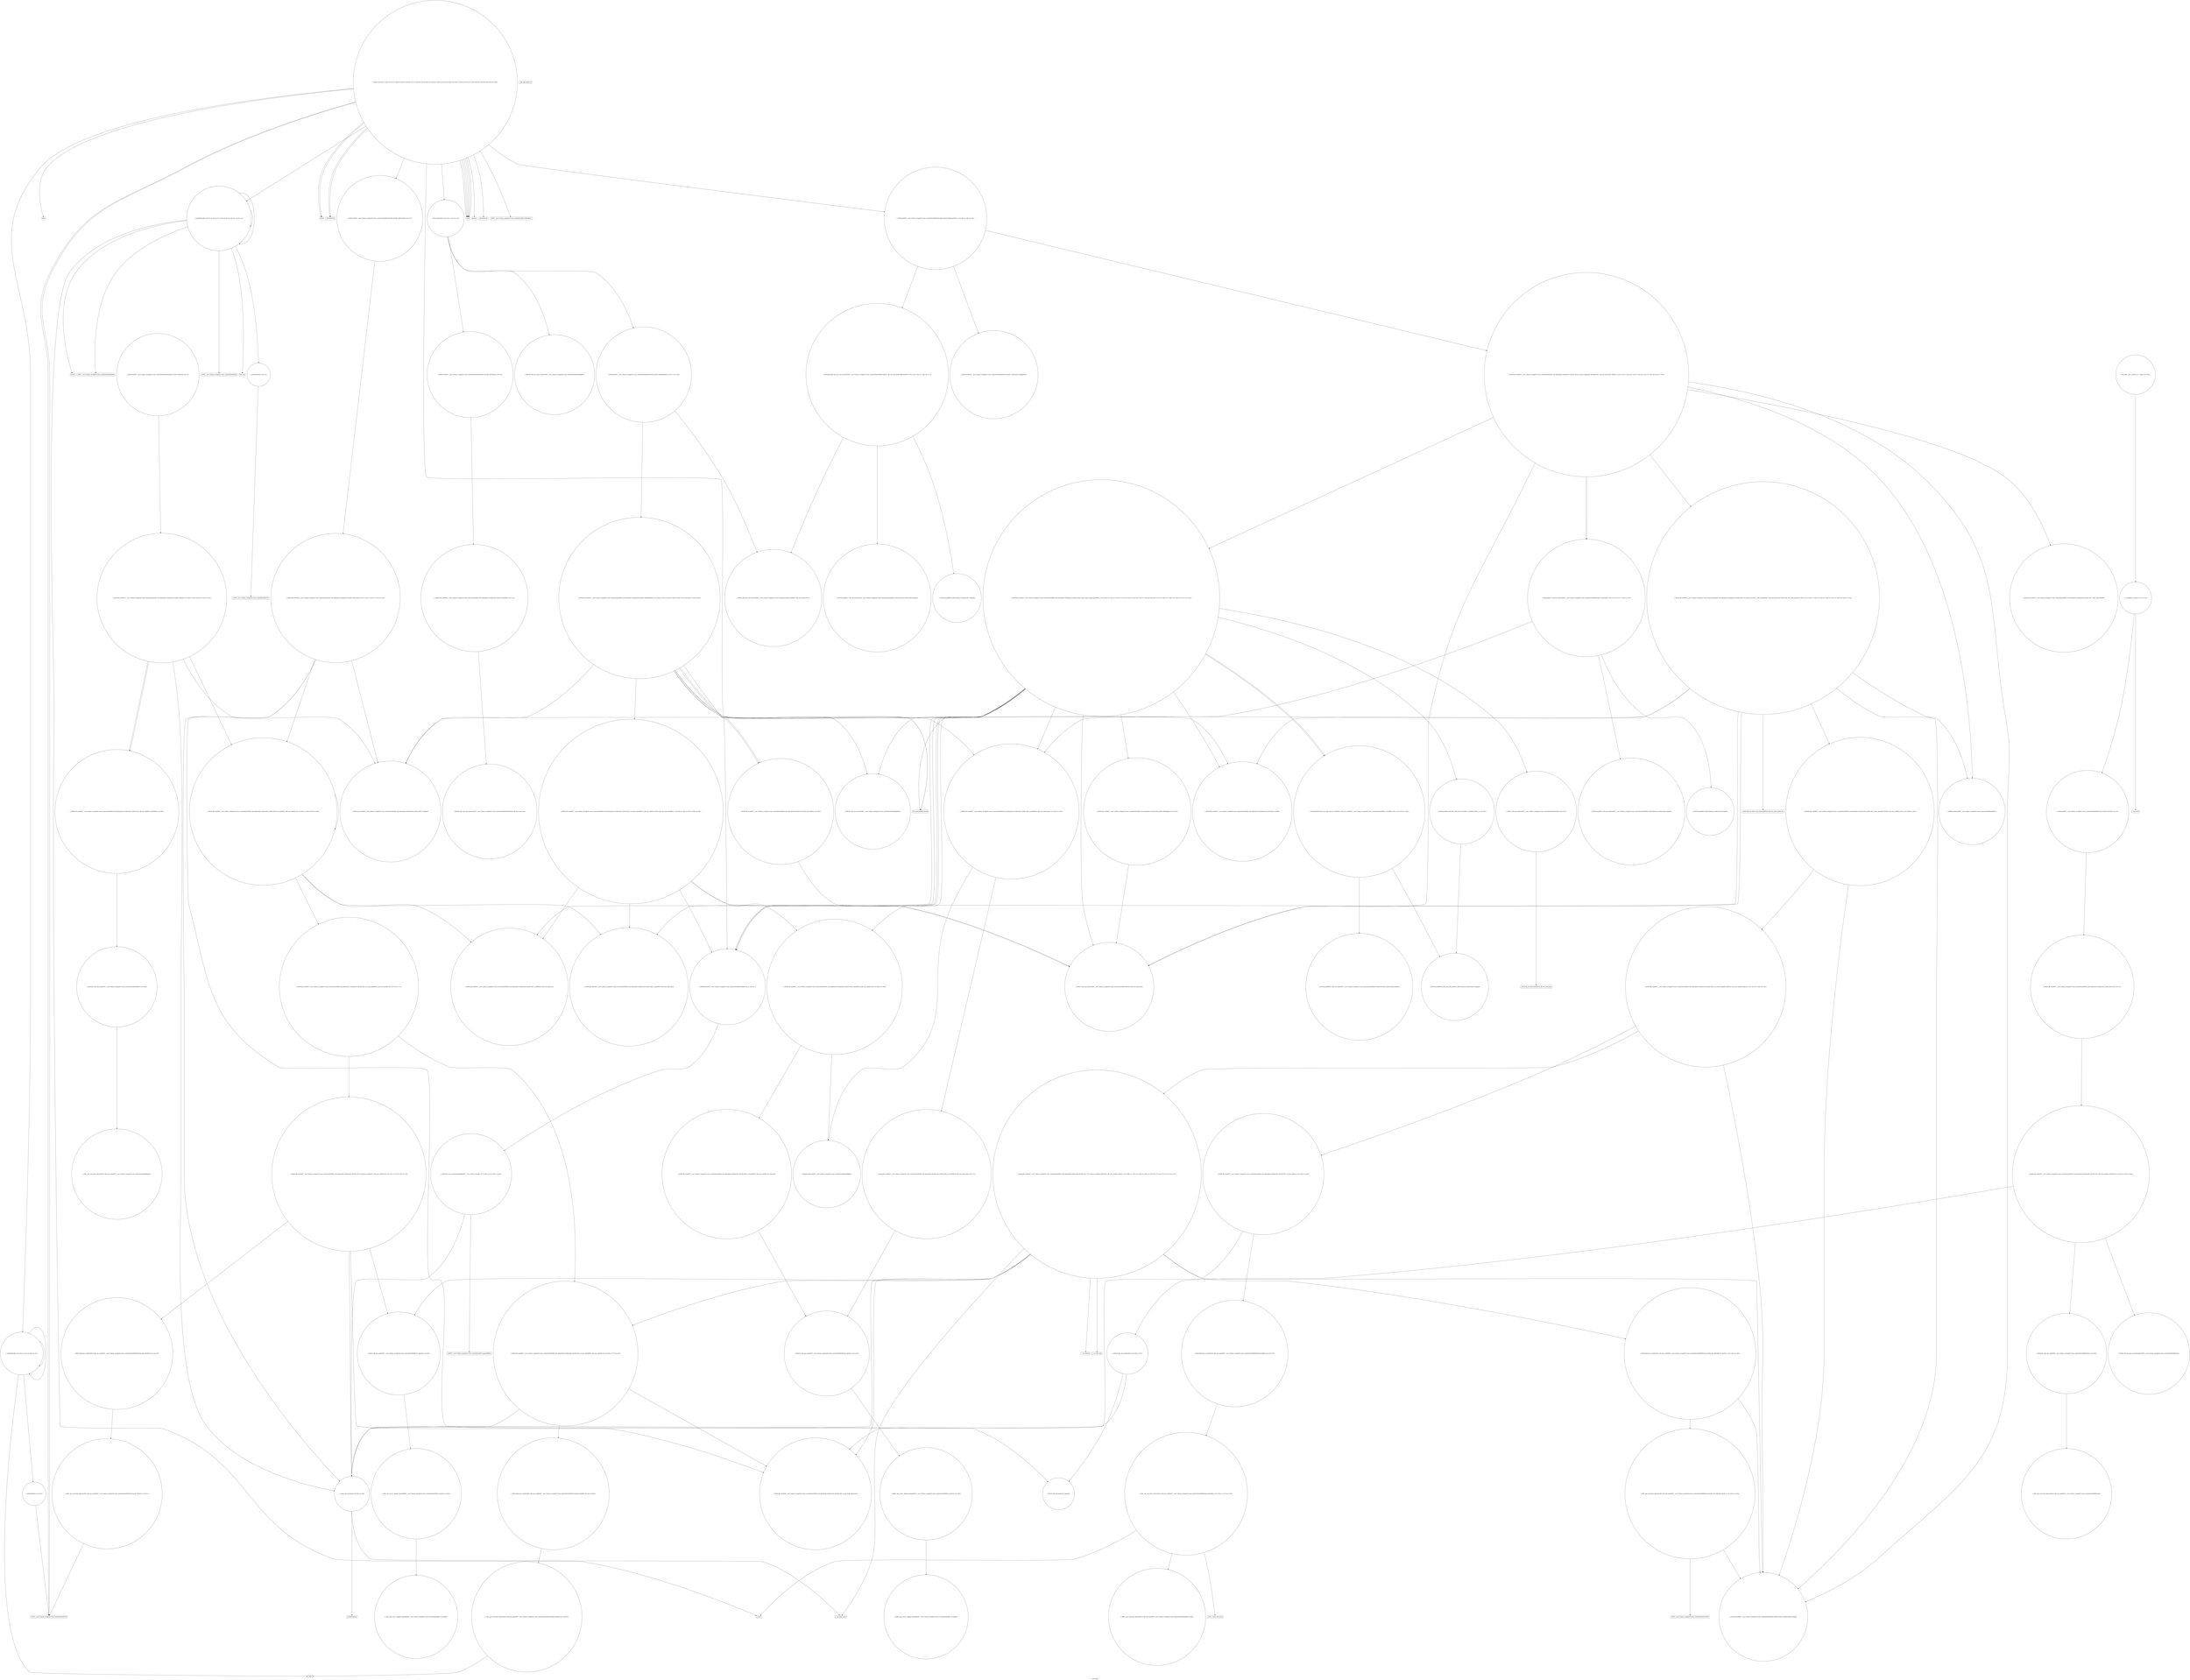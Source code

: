 digraph "Call Graph" {
	label="Call Graph";

	Node0x5586f83d3ce0 [shape=record,shape=circle,label="{__cxx_global_var_init|{<s0>1|<s1>2}}"];
	Node0x5586f83d3ce0:s0 -> Node0x5586f83d3d60[color=black];
	Node0x5586f83d3ce0:s1 -> Node0x5586f85d60e0[color=black];
	Node0x5586f85d9c80 [shape=record,shape=circle,label="{_ZNSt4pairISt17_Rb_tree_iteratorINSt7__cxx1112basic_stringIcSt11char_traitsIcESaIcEEEEbEC2IS7_bLb1EEEOT_OT0_|{<s0>151|<s1>152|<s2>153}}"];
	Node0x5586f85d9c80:s0 -> Node0x5586f85d7f60[color=black];
	Node0x5586f85d9c80:s1 -> Node0x5586f85d6a60[color=black];
	Node0x5586f85d9c80:s2 -> Node0x5586f85d7fe0[color=black];
	Node0x5586f85d62e0 [shape=record,shape=Mrecord,label="{sscanf}"];
	Node0x5586f85d77e0 [shape=record,shape=Mrecord,label="{_ZSt18_Rb_tree_decrementPSt18_Rb_tree_node_base}"];
	Node0x5586f85d6660 [shape=record,shape=circle,label="{_ZNKSt3setINSt7__cxx1112basic_stringIcSt11char_traitsIcESaIcEEESt4lessIS5_ESaIS5_EE3endEv|{<s0>19}}"];
	Node0x5586f85d6660:s0 -> Node0x5586f85d9700[color=black];
	Node0x5586f85d7b60 [shape=record,shape=circle,label="{_ZN9__gnu_cxx13new_allocatorISt13_Rb_tree_nodeINSt7__cxx1112basic_stringIcSt11char_traitsIcESaIcEEEEE8allocateEmPKv|{<s0>176|<s1>177|<s2>178}}"];
	Node0x5586f85d7b60:s0 -> Node0x5586f85d7be0[color=black];
	Node0x5586f85d7b60:s1 -> Node0x5586f85d7c60[color=black];
	Node0x5586f85d7b60:s2 -> Node0x5586f85d61e0[color=black];
	Node0x5586f85d69e0 [shape=record,shape=Mrecord,label="{fgets}"];
	Node0x5586f85d7ee0 [shape=record,shape=Mrecord,label="{_ZNSt7__cxx1112basic_stringIcSt11char_traitsIcESaIcEEC1EOS4_}"];
	Node0x5586f85d6d60 [shape=record,shape=Mrecord,label="{__gxx_personality_v0}"];
	Node0x5586f85d70e0 [shape=record,shape=circle,label="{_ZNSt15_Rb_tree_headerC2Ev|{<s0>56|<s1>57}}"];
	Node0x5586f85d70e0:s0 -> Node0x5586f85d71e0[color=black];
	Node0x5586f85d70e0:s1 -> Node0x5586f85d7260[color=black];
	Node0x5586f85d7460 [shape=record,shape=circle,label="{_ZNSt8_Rb_treeINSt7__cxx1112basic_stringIcSt11char_traitsIcESaIcEEES5_St9_IdentityIS5_ESt4lessIS5_ESaIS5_EE8_M_eraseEPSt13_Rb_tree_nodeIS5_E|{<s0>65|<s1>66|<s2>67|<s3>68}}"];
	Node0x5586f85d7460:s0 -> Node0x5586f85d75e0[color=black];
	Node0x5586f85d7460:s1 -> Node0x5586f85d7460[color=black];
	Node0x5586f85d7460:s2 -> Node0x5586f85d7660[color=black];
	Node0x5586f85d7460:s3 -> Node0x5586f85d76e0[color=black];
	Node0x5586f85d8800 [shape=record,shape=circle,label="{_ZNSt8_Rb_treeINSt7__cxx1112basic_stringIcSt11char_traitsIcESaIcEEES5_St9_IdentityIS5_ESt4lessIS5_ESaIS5_EE11_M_put_nodeEPSt13_Rb_tree_nodeIS5_E|{<s0>76|<s1>77|<s2>78}}"];
	Node0x5586f85d8800:s0 -> Node0x5586f85d8900[color=black];
	Node0x5586f85d8800:s1 -> Node0x5586f85d8b80[color=black];
	Node0x5586f85d8800:s2 -> Node0x5586f85d7260[color=black];
	Node0x5586f85d8b80 [shape=record,shape=circle,label="{_ZNSt16allocator_traitsISaISt13_Rb_tree_nodeINSt7__cxx1112basic_stringIcSt11char_traitsIcESaIcEEEEEE10deallocateERS8_PS7_m|{<s0>83}}"];
	Node0x5586f85d8b80:s0 -> Node0x5586f85d8c00[color=black];
	Node0x5586f85d8f00 [shape=record,shape=circle,label="{_ZNSt8_Rb_treeINSt7__cxx1112basic_stringIcSt11char_traitsIcESaIcEEES5_St9_IdentityIS5_ESt4lessIS5_ESaIS5_EE14_M_lower_boundEPSt13_Rb_tree_nodeIS5_EPSt18_Rb_tree_node_baseRKS5_|{<s0>95|<s1>96|<s2>97|<s3>98|<s4>99}}"];
	Node0x5586f85d8f00:s0 -> Node0x5586f85d9200[color=black];
	Node0x5586f85d8f00:s1 -> Node0x5586f85d9100[color=black];
	Node0x5586f85d8f00:s2 -> Node0x5586f85d7660[color=black];
	Node0x5586f85d8f00:s3 -> Node0x5586f85d75e0[color=black];
	Node0x5586f85d8f00:s4 -> Node0x5586f85d9280[color=black];
	Node0x5586f85d9280 [shape=record,shape=circle,label="{_ZNSt17_Rb_tree_iteratorINSt7__cxx1112basic_stringIcSt11char_traitsIcESaIcEEEEC2EPSt18_Rb_tree_node_base}"];
	Node0x5586f85d9600 [shape=record,shape=Mrecord,label="{_ZNKSt7__cxx1112basic_stringIcSt11char_traitsIcESaIcEE7compareERKS4_}"];
	Node0x5586f85d9980 [shape=record,shape=circle,label="{_ZNSt4pairISt23_Rb_tree_const_iteratorINSt7__cxx1112basic_stringIcSt11char_traitsIcESaIcEEEEbEC2IRSt17_Rb_tree_iteratorIS6_ERbLb1EEEOT_OT0_|{<s0>125|<s1>126|<s2>127}}"];
	Node0x5586f85d9980:s0 -> Node0x5586f85d8060[color=black];
	Node0x5586f85d9980:s1 -> Node0x5586f85d8e80[color=black];
	Node0x5586f85d9980:s2 -> Node0x5586f85d80e0[color=black];
	Node0x5586f83d3d60 [shape=record,shape=circle,label="{_ZNSt3setINSt7__cxx1112basic_stringIcSt11char_traitsIcESaIcEEESt4lessIS5_ESaIS5_EEC2Ev|{<s0>3}}"];
	Node0x5586f83d3d60:s0 -> Node0x5586f85d6ee0[color=black];
	Node0x5586f85d9d00 [shape=record,shape=circle,label="{_ZNSt8_Rb_treeINSt7__cxx1112basic_stringIcSt11char_traitsIcESaIcEEES5_St9_IdentityIS5_ESt4lessIS5_ESaIS5_EE5beginEv|{<s0>154}}"];
	Node0x5586f85d9d00:s0 -> Node0x5586f85d9280[color=black];
	Node0x5586f85d6360 [shape=record,shape=Mrecord,label="{_ZNSt7__cxx1112basic_stringIcSt11char_traitsIcESaIcEEaSEPKc}"];
	Node0x5586f85d7860 [shape=record,shape=circle,label="{_ZNKSt8_Rb_treeINSt7__cxx1112basic_stringIcSt11char_traitsIcESaIcEEES5_St9_IdentityIS5_ESt4lessIS5_ESaIS5_EE11_Alloc_nodeclIS5_EEPSt13_Rb_tree_nodeIS5_EOT_|{<s0>159|<s1>160}}"];
	Node0x5586f85d7860:s0 -> Node0x5586f85d9c00[color=black];
	Node0x5586f85d7860:s1 -> Node0x5586f85d7960[color=black];
	Node0x5586f85d66e0 [shape=record,shape=circle,label="{_Z4dispP4node|{<s0>20|<s1>21|<s2>22|<s3>23}}"];
	Node0x5586f85d66e0:s0 -> Node0x5586f85d66e0[color=black];
	Node0x5586f85d66e0:s1 -> Node0x5586f85d66e0[color=black];
	Node0x5586f85d66e0:s2 -> Node0x5586f85d6760[color=black];
	Node0x5586f85d66e0:s3 -> Node0x5586f85d67e0[color=black];
	Node0x5586f85d7be0 [shape=record,shape=circle,label="{_ZNK9__gnu_cxx13new_allocatorISt13_Rb_tree_nodeINSt7__cxx1112basic_stringIcSt11char_traitsIcESaIcEEEEE8max_sizeEv}"];
	Node0x5586f85d6a60 [shape=record,shape=Mrecord,label="{llvm.memcpy.p0i8.p0i8.i64}"];
	Node0x5586f85d7f60 [shape=record,shape=circle,label="{_ZSt7forwardISt17_Rb_tree_iteratorINSt7__cxx1112basic_stringIcSt11char_traitsIcESaIcEEEEEOT_RNSt16remove_referenceIS8_E4typeE}"];
	Node0x5586f85d6de0 [shape=record,shape=Mrecord,label="{_ZNSt7__cxx1112basic_stringIcSt11char_traitsIcESaIcEED1Ev}"];
	Node0x5586f85d7160 [shape=record,shape=circle,label="{_ZN9__gnu_cxx13new_allocatorISt13_Rb_tree_nodeINSt7__cxx1112basic_stringIcSt11char_traitsIcESaIcEEEEEC2Ev}"];
	Node0x5586f85d74e0 [shape=record,shape=circle,label="{_ZNSt8_Rb_treeINSt7__cxx1112basic_stringIcSt11char_traitsIcESaIcEEES5_St9_IdentityIS5_ESt4lessIS5_ESaIS5_EE8_M_beginEv}"];
	Node0x5586f85d8880 [shape=record,shape=circle,label="{_ZNSt16allocator_traitsISaISt13_Rb_tree_nodeINSt7__cxx1112basic_stringIcSt11char_traitsIcESaIcEEEEEE7destroyIS6_EEvRS8_PT_|{<s0>79}}"];
	Node0x5586f85d8880:s0 -> Node0x5586f85d8a00[color=black];
	Node0x5586f85d8c00 [shape=record,shape=circle,label="{_ZN9__gnu_cxx13new_allocatorISt13_Rb_tree_nodeINSt7__cxx1112basic_stringIcSt11char_traitsIcESaIcEEEEE10deallocateEPS8_m|{<s0>84}}"];
	Node0x5586f85d8c00:s0 -> Node0x5586f85d67e0[color=black];
	Node0x5586f85d8f80 [shape=record,shape=circle,label="{_ZNSt8_Rb_treeINSt7__cxx1112basic_stringIcSt11char_traitsIcESaIcEEES5_St9_IdentityIS5_ESt4lessIS5_ESaIS5_EE6_M_endEv}"];
	Node0x5586f85d9300 [shape=record,shape=circle,label="{_ZNKSt9_IdentityINSt7__cxx1112basic_stringIcSt11char_traitsIcESaIcEEEEclERKS5_}"];
	Node0x5586f85d9680 [shape=record,shape=circle,label="{_ZNSt8_Rb_treeINSt7__cxx1112basic_stringIcSt11char_traitsIcESaIcEEES5_St9_IdentityIS5_ESt4lessIS5_ESaIS5_EE8_S_valueEPKSt18_Rb_tree_node_base|{<s0>111}}"];
	Node0x5586f85d9680:s0 -> Node0x5586f85d9400[color=black];
	Node0x5586f85d9a00 [shape=record,shape=circle,label="{_ZNSt8_Rb_treeINSt7__cxx1112basic_stringIcSt11char_traitsIcESaIcEEES5_St9_IdentityIS5_ESt4lessIS5_ESaIS5_EE24_M_get_insert_unique_posERKS5_|{<s0>128|<s1>129|<s2>130|<s3>131|<s4>132|<s5>133|<s6>134|<s7>135|<s8>136|<s9>137|<s10>138|<s11>139|<s12>140|<s13>141|<s14>142}}"];
	Node0x5586f85d9a00:s0 -> Node0x5586f85d74e0[color=black];
	Node0x5586f85d9a00:s1 -> Node0x5586f85d8f80[color=black];
	Node0x5586f85d9a00:s2 -> Node0x5586f85d9200[color=black];
	Node0x5586f85d9a00:s3 -> Node0x5586f85d9100[color=black];
	Node0x5586f85d9a00:s4 -> Node0x5586f85d7660[color=black];
	Node0x5586f85d9a00:s5 -> Node0x5586f85d75e0[color=black];
	Node0x5586f85d9a00:s6 -> Node0x5586f85d9280[color=black];
	Node0x5586f85d9a00:s7 -> Node0x5586f85d9d00[color=black];
	Node0x5586f85d9a00:s8 -> Node0x5586f85d9000[color=black];
	Node0x5586f85d9a00:s9 -> Node0x5586f85d9d80[color=black];
	Node0x5586f85d9a00:s10 -> Node0x5586f85d9e00[color=black];
	Node0x5586f85d9a00:s11 -> Node0x5586f85d9180[color=black];
	Node0x5586f85d9a00:s12 -> Node0x5586f85d9100[color=black];
	Node0x5586f85d9a00:s13 -> Node0x5586f85d9d80[color=black];
	Node0x5586f85d9a00:s14 -> Node0x5586f85d9e80[color=black];
	Node0x5586f85d6060 [shape=record,shape=circle,label="{_ZNSt3setINSt7__cxx1112basic_stringIcSt11char_traitsIcESaIcEEESt4lessIS5_ESaIS5_EED2Ev|{<s0>4}}"];
	Node0x5586f85d6060:s0 -> Node0x5586f85d73e0[color=black];
	Node0x5586f85d9d80 [shape=record,shape=circle,label="{_ZNSt4pairIPSt18_Rb_tree_node_baseS1_EC2IRPSt13_Rb_tree_nodeINSt7__cxx1112basic_stringIcSt11char_traitsIcESaIcEEEERS1_Lb1EEEOT_OT0_|{<s0>155|<s1>156}}"];
	Node0x5586f85d9d80:s0 -> Node0x5586f85d9f00[color=black];
	Node0x5586f85d9d80:s1 -> Node0x5586f85d7760[color=black];
	Node0x5586f85d63e0 [shape=record,shape=Mrecord,label="{_ZNSt7__cxx1112basic_stringIcSt11char_traitsIcESaIcEEpLEc}"];
	Node0x5586f85d78e0 [shape=record,shape=Mrecord,label="{_ZSt29_Rb_tree_insert_and_rebalancebPSt18_Rb_tree_node_baseS0_RS_}"];
	Node0x5586f85d6760 [shape=record,shape=circle,label="{_ZN4nodeD2Ev|{<s0>24}}"];
	Node0x5586f85d6760:s0 -> Node0x5586f85d6de0[color=black];
	Node0x5586f85d7c60 [shape=record,shape=Mrecord,label="{_ZSt17__throw_bad_allocv}"];
	Node0x5586f85d6ae0 [shape=record,shape=Mrecord,label="{printf}"];
	Node0x5586f85d7fe0 [shape=record,shape=circle,label="{_ZSt7forwardIbEOT_RNSt16remove_referenceIS0_E4typeE}"];
	Node0x5586f85d6e60 [shape=record,shape=Mrecord,label="{_ZNSaIcED1Ev}"];
	Node0x5586f85d71e0 [shape=record,shape=circle,label="{_ZNSt15_Rb_tree_header8_M_resetEv}"];
	Node0x5586f85d7560 [shape=record,shape=circle,label="{_ZNSt8_Rb_treeINSt7__cxx1112basic_stringIcSt11char_traitsIcESaIcEEES5_St9_IdentityIS5_ESt4lessIS5_ESaIS5_EE13_Rb_tree_implIS9_Lb1EED2Ev|{<s0>69}}"];
	Node0x5586f85d7560:s0 -> Node0x5586f85d8c80[color=black];
	Node0x5586f85d8900 [shape=record,shape=circle,label="{_ZNSt8_Rb_treeINSt7__cxx1112basic_stringIcSt11char_traitsIcESaIcEEES5_St9_IdentityIS5_ESt4lessIS5_ESaIS5_EE21_M_get_Node_allocatorEv}"];
	Node0x5586f85d8c80 [shape=record,shape=circle,label="{_ZNSaISt13_Rb_tree_nodeINSt7__cxx1112basic_stringIcSt11char_traitsIcESaIcEEEEED2Ev|{<s0>85}}"];
	Node0x5586f85d8c80:s0 -> Node0x5586f85d8d00[color=black];
	Node0x5586f85d9000 [shape=record,shape=circle,label="{_ZNKSt17_Rb_tree_iteratorINSt7__cxx1112basic_stringIcSt11char_traitsIcESaIcEEEEeqERKS6_}"];
	Node0x5586f85d9380 [shape=record,shape=circle,label="{_ZNSt8_Rb_treeINSt7__cxx1112basic_stringIcSt11char_traitsIcESaIcEEES5_St9_IdentityIS5_ESt4lessIS5_ESaIS5_EE8_S_valueEPKSt13_Rb_tree_nodeIS5_E|{<s0>106}}"];
	Node0x5586f85d9380:s0 -> Node0x5586f85d9400[color=black];
	Node0x5586f85d9700 [shape=record,shape=circle,label="{_ZNKSt8_Rb_treeINSt7__cxx1112basic_stringIcSt11char_traitsIcESaIcEEES5_St9_IdentityIS5_ESt4lessIS5_ESaIS5_EE3endEv|{<s0>112}}"];
	Node0x5586f85d9700:s0 -> Node0x5586f85d9780[color=black];
	Node0x5586f85d9a80 [shape=record,shape=circle,label="{_ZNKSt9_IdentityINSt7__cxx1112basic_stringIcSt11char_traitsIcESaIcEEEEclERS5_}"];
	Node0x5586f85d60e0 [shape=record,shape=Mrecord,label="{__cxa_atexit}"];
	Node0x5586f85d9e00 [shape=record,shape=circle,label="{_ZNSt17_Rb_tree_iteratorINSt7__cxx1112basic_stringIcSt11char_traitsIcESaIcEEEEmmEv|{<s0>157}}"];
	Node0x5586f85d9e00:s0 -> Node0x5586f85d77e0[color=black];
	Node0x5586f85d6460 [shape=record,shape=Mrecord,label="{llvm.trap}"];
	Node0x5586f85d7960 [shape=record,shape=circle,label="{_ZNSt8_Rb_treeINSt7__cxx1112basic_stringIcSt11char_traitsIcESaIcEEES5_St9_IdentityIS5_ESt4lessIS5_ESaIS5_EE14_M_create_nodeIJS5_EEEPSt13_Rb_tree_nodeIS5_EDpOT_|{<s0>161|<s1>162|<s2>163}}"];
	Node0x5586f85d7960:s0 -> Node0x5586f85d79e0[color=black];
	Node0x5586f85d7960:s1 -> Node0x5586f85d9c00[color=black];
	Node0x5586f85d7960:s2 -> Node0x5586f85d7a60[color=black];
	Node0x5586f85d67e0 [shape=record,shape=Mrecord,label="{_ZdlPv}"];
	Node0x5586f85d7ce0 [shape=record,shape=circle,label="{_ZNSt16allocator_traitsISaISt13_Rb_tree_nodeINSt7__cxx1112basic_stringIcSt11char_traitsIcESaIcEEEEEE9constructIS6_JS6_EEEvRS8_PT_DpOT0_|{<s0>179|<s1>180}}"];
	Node0x5586f85d7ce0:s0 -> Node0x5586f85d9c00[color=black];
	Node0x5586f85d7ce0:s1 -> Node0x5586f85d7e60[color=black];
	Node0x5586f85d6b60 [shape=record,shape=circle,label="{_ZNSt3setINSt7__cxx1112basic_stringIcSt11char_traitsIcESaIcEEESt4lessIS5_ESaIS5_EE5clearEv|{<s0>47}}"];
	Node0x5586f85d6b60:s0 -> Node0x5586f85d9800[color=black];
	Node0x5586f85d8060 [shape=record,shape=circle,label="{_ZSt7forwardIRSt17_Rb_tree_iteratorINSt7__cxx1112basic_stringIcSt11char_traitsIcESaIcEEEEEOT_RNSt16remove_referenceIS9_E4typeE}"];
	Node0x5586f85d6ee0 [shape=record,shape=circle,label="{_ZNSt8_Rb_treeINSt7__cxx1112basic_stringIcSt11char_traitsIcESaIcEEES5_St9_IdentityIS5_ESt4lessIS5_ESaIS5_EEC2Ev|{<s0>51}}"];
	Node0x5586f85d6ee0:s0 -> Node0x5586f85d6f60[color=black];
	Node0x5586f85d7260 [shape=record,shape=circle,label="{__clang_call_terminate|{<s0>58|<s1>59}}"];
	Node0x5586f85d7260:s0 -> Node0x5586f85d72e0[color=black];
	Node0x5586f85d7260:s1 -> Node0x5586f85d7360[color=black];
	Node0x5586f85d75e0 [shape=record,shape=circle,label="{_ZNSt8_Rb_treeINSt7__cxx1112basic_stringIcSt11char_traitsIcESaIcEEES5_St9_IdentityIS5_ESt4lessIS5_ESaIS5_EE8_S_rightEPSt18_Rb_tree_node_base}"];
	Node0x5586f85d8980 [shape=record,shape=circle,label="{_ZNSt13_Rb_tree_nodeINSt7__cxx1112basic_stringIcSt11char_traitsIcESaIcEEEE9_M_valptrEv|{<s0>80}}"];
	Node0x5586f85d8980:s0 -> Node0x5586f85d8a80[color=black];
	Node0x5586f85d8d00 [shape=record,shape=circle,label="{_ZN9__gnu_cxx13new_allocatorISt13_Rb_tree_nodeINSt7__cxx1112basic_stringIcSt11char_traitsIcESaIcEEEEED2Ev}"];
	Node0x5586f85d9080 [shape=record,shape=circle,label="{_ZNSt8_Rb_treeINSt7__cxx1112basic_stringIcSt11char_traitsIcESaIcEEES5_St9_IdentityIS5_ESt4lessIS5_ESaIS5_EE3endEv|{<s0>100}}"];
	Node0x5586f85d9080:s0 -> Node0x5586f85d9280[color=black];
	Node0x5586f85d9400 [shape=record,shape=circle,label="{_ZNKSt13_Rb_tree_nodeINSt7__cxx1112basic_stringIcSt11char_traitsIcESaIcEEEE9_M_valptrEv|{<s0>107}}"];
	Node0x5586f85d9400:s0 -> Node0x5586f85d9480[color=black];
	Node0x5586f85d9780 [shape=record,shape=circle,label="{_ZNSt23_Rb_tree_const_iteratorINSt7__cxx1112basic_stringIcSt11char_traitsIcESaIcEEEEC2EPKSt18_Rb_tree_node_base}"];
	Node0x5586f85d9b00 [shape=record,shape=circle,label="{_ZNSt8_Rb_treeINSt7__cxx1112basic_stringIcSt11char_traitsIcESaIcEEES5_St9_IdentityIS5_ESt4lessIS5_ESaIS5_EE11_Alloc_nodeC2ERSB_}"];
	Node0x5586f85d6160 [shape=record,shape=circle,label="{_Z3getRP4node|{<s0>5|<s1>6|<s2>7|<s3>8|<s4>9|<s5>10|<s6>11|<s7>12}}"];
	Node0x5586f85d6160:s0 -> Node0x5586f85d61e0[color=black];
	Node0x5586f85d6160:s1 -> Node0x5586f85d6260[color=black];
	Node0x5586f85d6160:s2 -> Node0x5586f85d62e0[color=black];
	Node0x5586f85d6160:s3 -> Node0x5586f85d6360[color=black];
	Node0x5586f85d6160:s4 -> Node0x5586f85d63e0[color=black];
	Node0x5586f85d6160:s5 -> Node0x5586f85d6160[color=black];
	Node0x5586f85d6160:s6 -> Node0x5586f85d6160[color=black];
	Node0x5586f85d6160:s7 -> Node0x5586f85d6460[color=black];
	Node0x5586f85d9e80 [shape=record,shape=circle,label="{_ZNSt4pairIPSt18_Rb_tree_node_baseS1_EC2IRS1_Lb1EEEOT_RKS1_|{<s0>158}}"];
	Node0x5586f85d9e80:s0 -> Node0x5586f85d7760[color=black];
	Node0x5586f85d64e0 [shape=record,shape=circle,label="{_Z5solveP4node|{<s0>14|<s1>15|<s2>16}}"];
	Node0x5586f85d64e0:s0 -> Node0x5586f85d6560[color=black];
	Node0x5586f85d64e0:s1 -> Node0x5586f85d6660[color=black];
	Node0x5586f85d64e0:s2 -> Node0x5586f85d65e0[color=black];
	Node0x5586f85d79e0 [shape=record,shape=circle,label="{_ZNSt8_Rb_treeINSt7__cxx1112basic_stringIcSt11char_traitsIcESaIcEEES5_St9_IdentityIS5_ESt4lessIS5_ESaIS5_EE11_M_get_nodeEv|{<s0>164|<s1>165}}"];
	Node0x5586f85d79e0:s0 -> Node0x5586f85d8900[color=black];
	Node0x5586f85d79e0:s1 -> Node0x5586f85d7ae0[color=black];
	Node0x5586f85d6860 [shape=record,shape=circle,label="{main|{<s0>25|<s1>26|<s2>27|<s3>28|<s4>29|<s5>30|<s6>31|<s7>32|<s8>33|<s9>34|<s10>35|<s11>36|<s12>37|<s13>38|<s14>39|<s15>40|<s16>41|<s17>42|<s18>43|<s19>44|<s20>45|<s21>46}}"];
	Node0x5586f85d6860:s0 -> Node0x5586f85d68e0[color=black];
	Node0x5586f85d6860:s1 -> Node0x5586f85d68e0[color=black];
	Node0x5586f85d6860:s2 -> Node0x5586f85d6960[color=black];
	Node0x5586f85d6860:s3 -> Node0x5586f85d69e0[color=black];
	Node0x5586f85d6860:s4 -> Node0x5586f85d6a60[color=black];
	Node0x5586f85d6860:s5 -> Node0x5586f85d6160[color=black];
	Node0x5586f85d6860:s6 -> Node0x5586f85d6ae0[color=black];
	Node0x5586f85d6860:s7 -> Node0x5586f85d68e0[color=black];
	Node0x5586f85d6860:s8 -> Node0x5586f85d68e0[color=black];
	Node0x5586f85d6860:s9 -> Node0x5586f85d68e0[color=black];
	Node0x5586f85d6860:s10 -> Node0x5586f85d6b60[color=black];
	Node0x5586f85d6860:s11 -> Node0x5586f85d68e0[color=black];
	Node0x5586f85d6860:s12 -> Node0x5586f85d6c60[color=black];
	Node0x5586f85d6860:s13 -> Node0x5586f85d6ce0[color=black];
	Node0x5586f85d6860:s14 -> Node0x5586f85d6be0[color=black];
	Node0x5586f85d6860:s15 -> Node0x5586f85d6de0[color=black];
	Node0x5586f85d6860:s16 -> Node0x5586f85d6e60[color=black];
	Node0x5586f85d6860:s17 -> Node0x5586f85d6de0[color=black];
	Node0x5586f85d6860:s18 -> Node0x5586f85d6e60[color=black];
	Node0x5586f85d6860:s19 -> Node0x5586f85d64e0[color=black];
	Node0x5586f85d6860:s20 -> Node0x5586f85d6ae0[color=black];
	Node0x5586f85d6860:s21 -> Node0x5586f85d66e0[color=black];
	Node0x5586f85d7d60 [shape=record,shape=Mrecord,label="{__cxa_rethrow}"];
	Node0x5586f85d6be0 [shape=record,shape=circle,label="{_ZNSt3setINSt7__cxx1112basic_stringIcSt11char_traitsIcESaIcEEESt4lessIS5_ESaIS5_EE6insertEOS5_|{<s0>48|<s1>49|<s2>50}}"];
	Node0x5586f85d6be0:s0 -> Node0x5586f85d9900[color=black];
	Node0x5586f85d6be0:s1 -> Node0x5586f85d9880[color=black];
	Node0x5586f85d6be0:s2 -> Node0x5586f85d9980[color=black];
	Node0x5586f85d80e0 [shape=record,shape=circle,label="{_ZSt7forwardIRbEOT_RNSt16remove_referenceIS1_E4typeE}"];
	Node0x5586f85d6f60 [shape=record,shape=circle,label="{_ZNSt8_Rb_treeINSt7__cxx1112basic_stringIcSt11char_traitsIcESaIcEEES5_St9_IdentityIS5_ESt4lessIS5_ESaIS5_EE13_Rb_tree_implIS9_Lb1EEC2Ev|{<s0>52|<s1>53|<s2>54}}"];
	Node0x5586f85d6f60:s0 -> Node0x5586f85d6fe0[color=black];
	Node0x5586f85d6f60:s1 -> Node0x5586f85d7060[color=black];
	Node0x5586f85d6f60:s2 -> Node0x5586f85d70e0[color=black];
	Node0x5586f85d72e0 [shape=record,shape=Mrecord,label="{__cxa_begin_catch}"];
	Node0x5586f85d7660 [shape=record,shape=circle,label="{_ZNSt8_Rb_treeINSt7__cxx1112basic_stringIcSt11char_traitsIcESaIcEEES5_St9_IdentityIS5_ESt4lessIS5_ESaIS5_EE7_S_leftEPSt18_Rb_tree_node_base}"];
	Node0x5586f85d8a00 [shape=record,shape=circle,label="{_ZN9__gnu_cxx13new_allocatorISt13_Rb_tree_nodeINSt7__cxx1112basic_stringIcSt11char_traitsIcESaIcEEEEE7destroyIS7_EEvPT_|{<s0>81}}"];
	Node0x5586f85d8a00:s0 -> Node0x5586f85d6de0[color=black];
	Node0x5586f85d8d80 [shape=record,shape=Mrecord,label="{_ZNSt7__cxx1112basic_stringIcSt11char_traitsIcESaIcEEC1Ev}"];
	Node0x5586f85d9100 [shape=record,shape=circle,label="{_ZNKSt4lessINSt7__cxx1112basic_stringIcSt11char_traitsIcESaIcEEEEclERKS5_S8_|{<s0>101}}"];
	Node0x5586f85d9100:s0 -> Node0x5586f85d9580[color=black];
	Node0x5586f85d9480 [shape=record,shape=circle,label="{_ZNK9__gnu_cxx16__aligned_membufINSt7__cxx1112basic_stringIcSt11char_traitsIcESaIcEEEE6_M_ptrEv|{<s0>108}}"];
	Node0x5586f85d9480:s0 -> Node0x5586f85d9500[color=black];
	Node0x5586f85d9800 [shape=record,shape=circle,label="{_ZNSt8_Rb_treeINSt7__cxx1112basic_stringIcSt11char_traitsIcESaIcEEES5_St9_IdentityIS5_ESt4lessIS5_ESaIS5_EE5clearEv|{<s0>113|<s1>114|<s2>115|<s3>116}}"];
	Node0x5586f85d9800:s0 -> Node0x5586f85d74e0[color=black];
	Node0x5586f85d9800:s1 -> Node0x5586f85d7460[color=black];
	Node0x5586f85d9800:s2 -> Node0x5586f85d71e0[color=black];
	Node0x5586f85d9800:s3 -> Node0x5586f85d7260[color=black];
	Node0x5586f85d9b80 [shape=record,shape=circle,label="{_ZNSt8_Rb_treeINSt7__cxx1112basic_stringIcSt11char_traitsIcESaIcEEES5_St9_IdentityIS5_ESt4lessIS5_ESaIS5_EE10_M_insert_IS5_NSB_11_Alloc_nodeEEESt17_Rb_tree_iteratorIS5_EPSt18_Rb_tree_node_baseSH_OT_RT0_|{<s0>143|<s1>144|<s2>145|<s3>146|<s4>147|<s5>148|<s6>149|<s7>150}}"];
	Node0x5586f85d9b80:s0 -> Node0x5586f85d8f80[color=black];
	Node0x5586f85d9b80:s1 -> Node0x5586f85d9a80[color=black];
	Node0x5586f85d9b80:s2 -> Node0x5586f85d9180[color=black];
	Node0x5586f85d9b80:s3 -> Node0x5586f85d9100[color=black];
	Node0x5586f85d9b80:s4 -> Node0x5586f85d9c00[color=black];
	Node0x5586f85d9b80:s5 -> Node0x5586f85d7860[color=black];
	Node0x5586f85d9b80:s6 -> Node0x5586f85d78e0[color=black];
	Node0x5586f85d9b80:s7 -> Node0x5586f85d9280[color=black];
	Node0x5586f85d61e0 [shape=record,shape=Mrecord,label="{_Znwm}"];
	Node0x5586f85d9f00 [shape=record,shape=circle,label="{_ZSt7forwardIRPSt13_Rb_tree_nodeINSt7__cxx1112basic_stringIcSt11char_traitsIcESaIcEEEEEOT_RNSt16remove_referenceISA_E4typeE}"];
	Node0x5586f85d6560 [shape=record,shape=circle,label="{_ZNSt3setINSt7__cxx1112basic_stringIcSt11char_traitsIcESaIcEEESt4lessIS5_ESaIS5_EE4findERKS5_|{<s0>17|<s1>18}}"];
	Node0x5586f85d6560:s0 -> Node0x5586f85d8e00[color=black];
	Node0x5586f85d6560:s1 -> Node0x5586f85d8e80[color=black];
	Node0x5586f85d7a60 [shape=record,shape=circle,label="{_ZNSt8_Rb_treeINSt7__cxx1112basic_stringIcSt11char_traitsIcESaIcEEES5_St9_IdentityIS5_ESt4lessIS5_ESaIS5_EE17_M_construct_nodeIJS5_EEEvPSt13_Rb_tree_nodeIS5_EDpOT_|{<s0>166|<s1>167|<s2>168|<s3>169|<s4>170|<s5>171|<s6>172|<s7>173|<s8>174}}"];
	Node0x5586f85d7a60:s0 -> Node0x5586f85d8900[color=black];
	Node0x5586f85d7a60:s1 -> Node0x5586f85d8980[color=black];
	Node0x5586f85d7a60:s2 -> Node0x5586f85d9c00[color=black];
	Node0x5586f85d7a60:s3 -> Node0x5586f85d7ce0[color=black];
	Node0x5586f85d7a60:s4 -> Node0x5586f85d72e0[color=black];
	Node0x5586f85d7a60:s5 -> Node0x5586f85d8800[color=black];
	Node0x5586f85d7a60:s6 -> Node0x5586f85d7d60[color=black];
	Node0x5586f85d7a60:s7 -> Node0x5586f85d7de0[color=black];
	Node0x5586f85d7a60:s8 -> Node0x5586f85d7260[color=black];
	Node0x5586f85d68e0 [shape=record,shape=Mrecord,label="{scanf}"];
	Node0x5586f85d7de0 [shape=record,shape=Mrecord,label="{__cxa_end_catch}"];
	Node0x5586f85d6c60 [shape=record,shape=Mrecord,label="{_ZNSaIcEC1Ev}"];
	Node0x5586f85d8160 [shape=record,shape=circle,label="{_GLOBAL__sub_I_yuhch123_0_1.cpp|{<s0>183}}"];
	Node0x5586f85d8160:s0 -> Node0x5586f83d3ce0[color=black];
	Node0x5586f85d6fe0 [shape=record,shape=circle,label="{_ZNSaISt13_Rb_tree_nodeINSt7__cxx1112basic_stringIcSt11char_traitsIcESaIcEEEEEC2Ev|{<s0>55}}"];
	Node0x5586f85d6fe0:s0 -> Node0x5586f85d7160[color=black];
	Node0x5586f85d7360 [shape=record,shape=Mrecord,label="{_ZSt9terminatev}"];
	Node0x5586f85d76e0 [shape=record,shape=circle,label="{_ZNSt8_Rb_treeINSt7__cxx1112basic_stringIcSt11char_traitsIcESaIcEEES5_St9_IdentityIS5_ESt4lessIS5_ESaIS5_EE12_M_drop_nodeEPSt13_Rb_tree_nodeIS5_E|{<s0>70|<s1>71}}"];
	Node0x5586f85d76e0:s0 -> Node0x5586f85d8780[color=black];
	Node0x5586f85d76e0:s1 -> Node0x5586f85d8800[color=black];
	Node0x5586f85d8a80 [shape=record,shape=circle,label="{_ZN9__gnu_cxx16__aligned_membufINSt7__cxx1112basic_stringIcSt11char_traitsIcESaIcEEEE6_M_ptrEv|{<s0>82}}"];
	Node0x5586f85d8a80:s0 -> Node0x5586f85d8b00[color=black];
	Node0x5586f85d8e00 [shape=record,shape=circle,label="{_ZNSt8_Rb_treeINSt7__cxx1112basic_stringIcSt11char_traitsIcESaIcEEES5_St9_IdentityIS5_ESt4lessIS5_ESaIS5_EE4findERKS5_|{<s0>86|<s1>87|<s2>88|<s3>89|<s4>90|<s5>91|<s6>92|<s7>93|<s8>94}}"];
	Node0x5586f85d8e00:s0 -> Node0x5586f85d74e0[color=black];
	Node0x5586f85d8e00:s1 -> Node0x5586f85d8f80[color=black];
	Node0x5586f85d8e00:s2 -> Node0x5586f85d8f00[color=black];
	Node0x5586f85d8e00:s3 -> Node0x5586f85d9080[color=black];
	Node0x5586f85d8e00:s4 -> Node0x5586f85d9000[color=black];
	Node0x5586f85d8e00:s5 -> Node0x5586f85d9180[color=black];
	Node0x5586f85d8e00:s6 -> Node0x5586f85d9100[color=black];
	Node0x5586f85d8e00:s7 -> Node0x5586f85d9080[color=black];
	Node0x5586f85d8e00:s8 -> Node0x5586f85d6a60[color=black];
	Node0x5586f85d9180 [shape=record,shape=circle,label="{_ZNSt8_Rb_treeINSt7__cxx1112basic_stringIcSt11char_traitsIcESaIcEEES5_St9_IdentityIS5_ESt4lessIS5_ESaIS5_EE6_S_keyEPKSt18_Rb_tree_node_base|{<s0>102|<s1>103}}"];
	Node0x5586f85d9180:s0 -> Node0x5586f85d9680[color=black];
	Node0x5586f85d9180:s1 -> Node0x5586f85d9300[color=black];
	Node0x5586f85d9500 [shape=record,shape=circle,label="{_ZNK9__gnu_cxx16__aligned_membufINSt7__cxx1112basic_stringIcSt11char_traitsIcESaIcEEEE7_M_addrEv}"];
	Node0x5586f85d9880 [shape=record,shape=circle,label="{_ZNSt8_Rb_treeINSt7__cxx1112basic_stringIcSt11char_traitsIcESaIcEEES5_St9_IdentityIS5_ESt4lessIS5_ESaIS5_EE16_M_insert_uniqueIS5_EESt4pairISt17_Rb_tree_iteratorIS5_EbEOT_|{<s0>117|<s1>118|<s2>119|<s3>120|<s4>121|<s5>122|<s6>123|<s7>124}}"];
	Node0x5586f85d9880:s0 -> Node0x5586f85d9a80[color=black];
	Node0x5586f85d9880:s1 -> Node0x5586f85d9a00[color=black];
	Node0x5586f85d9880:s2 -> Node0x5586f85d9b00[color=black];
	Node0x5586f85d9880:s3 -> Node0x5586f85d9c00[color=black];
	Node0x5586f85d9880:s4 -> Node0x5586f85d9b80[color=black];
	Node0x5586f85d9880:s5 -> Node0x5586f85d9c80[color=black];
	Node0x5586f85d9880:s6 -> Node0x5586f85d9280[color=black];
	Node0x5586f85d9880:s7 -> Node0x5586f85d9c80[color=black];
	Node0x5586f85d9c00 [shape=record,shape=circle,label="{_ZSt7forwardINSt7__cxx1112basic_stringIcSt11char_traitsIcESaIcEEEEOT_RNSt16remove_referenceIS6_E4typeE}"];
	Node0x5586f85d6260 [shape=record,shape=circle,label="{_ZN4nodeC2Ev|{<s0>13}}"];
	Node0x5586f85d6260:s0 -> Node0x5586f85d8d80[color=black];
	Node0x5586f85d7760 [shape=record,shape=circle,label="{_ZSt7forwardIRPSt18_Rb_tree_node_baseEOT_RNSt16remove_referenceIS3_E4typeE}"];
	Node0x5586f85d65e0 [shape=record,shape=circle,label="{_ZNKSt23_Rb_tree_const_iteratorINSt7__cxx1112basic_stringIcSt11char_traitsIcESaIcEEEEneERKS6_}"];
	Node0x5586f85d7ae0 [shape=record,shape=circle,label="{_ZNSt16allocator_traitsISaISt13_Rb_tree_nodeINSt7__cxx1112basic_stringIcSt11char_traitsIcESaIcEEEEEE8allocateERS8_m|{<s0>175}}"];
	Node0x5586f85d7ae0:s0 -> Node0x5586f85d7b60[color=black];
	Node0x5586f85d6960 [shape=record,shape=Mrecord,label="{getchar}"];
	Node0x5586f85d7e60 [shape=record,shape=circle,label="{_ZN9__gnu_cxx13new_allocatorISt13_Rb_tree_nodeINSt7__cxx1112basic_stringIcSt11char_traitsIcESaIcEEEEE9constructIS7_JS7_EEEvPT_DpOT0_|{<s0>181|<s1>182}}"];
	Node0x5586f85d7e60:s0 -> Node0x5586f85d9c00[color=black];
	Node0x5586f85d7e60:s1 -> Node0x5586f85d7ee0[color=black];
	Node0x5586f85d6ce0 [shape=record,shape=Mrecord,label="{_ZNSt7__cxx1112basic_stringIcSt11char_traitsIcESaIcEEC1EPKcRKS3_}"];
	Node0x5586f85d7060 [shape=record,shape=circle,label="{_ZNSt20_Rb_tree_key_compareISt4lessINSt7__cxx1112basic_stringIcSt11char_traitsIcESaIcEEEEEC2Ev}"];
	Node0x5586f85d73e0 [shape=record,shape=circle,label="{_ZNSt8_Rb_treeINSt7__cxx1112basic_stringIcSt11char_traitsIcESaIcEEES5_St9_IdentityIS5_ESt4lessIS5_ESaIS5_EED2Ev|{<s0>60|<s1>61|<s2>62|<s3>63|<s4>64}}"];
	Node0x5586f85d73e0:s0 -> Node0x5586f85d74e0[color=black];
	Node0x5586f85d73e0:s1 -> Node0x5586f85d7460[color=black];
	Node0x5586f85d73e0:s2 -> Node0x5586f85d7560[color=black];
	Node0x5586f85d73e0:s3 -> Node0x5586f85d7560[color=black];
	Node0x5586f85d73e0:s4 -> Node0x5586f85d7260[color=black];
	Node0x5586f85d8780 [shape=record,shape=circle,label="{_ZNSt8_Rb_treeINSt7__cxx1112basic_stringIcSt11char_traitsIcESaIcEEES5_St9_IdentityIS5_ESt4lessIS5_ESaIS5_EE15_M_destroy_nodeEPSt13_Rb_tree_nodeIS5_E|{<s0>72|<s1>73|<s2>74|<s3>75}}"];
	Node0x5586f85d8780:s0 -> Node0x5586f85d8900[color=black];
	Node0x5586f85d8780:s1 -> Node0x5586f85d8980[color=black];
	Node0x5586f85d8780:s2 -> Node0x5586f85d8880[color=black];
	Node0x5586f85d8780:s3 -> Node0x5586f85d7260[color=black];
	Node0x5586f85d8b00 [shape=record,shape=circle,label="{_ZN9__gnu_cxx16__aligned_membufINSt7__cxx1112basic_stringIcSt11char_traitsIcESaIcEEEE7_M_addrEv}"];
	Node0x5586f85d8e80 [shape=record,shape=circle,label="{_ZNSt23_Rb_tree_const_iteratorINSt7__cxx1112basic_stringIcSt11char_traitsIcESaIcEEEEC2ERKSt17_Rb_tree_iteratorIS5_E}"];
	Node0x5586f85d9200 [shape=record,shape=circle,label="{_ZNSt8_Rb_treeINSt7__cxx1112basic_stringIcSt11char_traitsIcESaIcEEES5_St9_IdentityIS5_ESt4lessIS5_ESaIS5_EE6_S_keyEPKSt13_Rb_tree_nodeIS5_E|{<s0>104|<s1>105}}"];
	Node0x5586f85d9200:s0 -> Node0x5586f85d9380[color=black];
	Node0x5586f85d9200:s1 -> Node0x5586f85d9300[color=black];
	Node0x5586f85d9580 [shape=record,shape=circle,label="{_ZStltIcSt11char_traitsIcESaIcEEbRKNSt7__cxx1112basic_stringIT_T0_T1_EESA_|{<s0>109|<s1>110}}"];
	Node0x5586f85d9580:s0 -> Node0x5586f85d9600[color=black];
	Node0x5586f85d9580:s1 -> Node0x5586f85d7260[color=black];
	Node0x5586f85d9900 [shape=record,shape=circle,label="{_ZSt4moveIRNSt7__cxx1112basic_stringIcSt11char_traitsIcESaIcEEEEONSt16remove_referenceIT_E4typeEOS8_}"];
}
